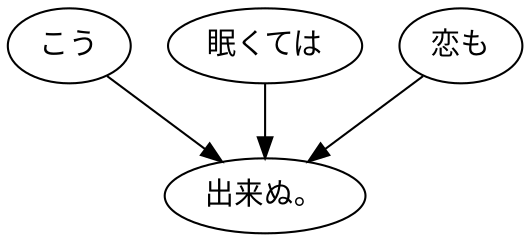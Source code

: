 digraph graph2669 {
	node0 [label="こう"];
	node1 [label="眠くては"];
	node2 [label="恋も"];
	node3 [label="出来ぬ。"];
	node0 -> node3;
	node1 -> node3;
	node2 -> node3;
}

